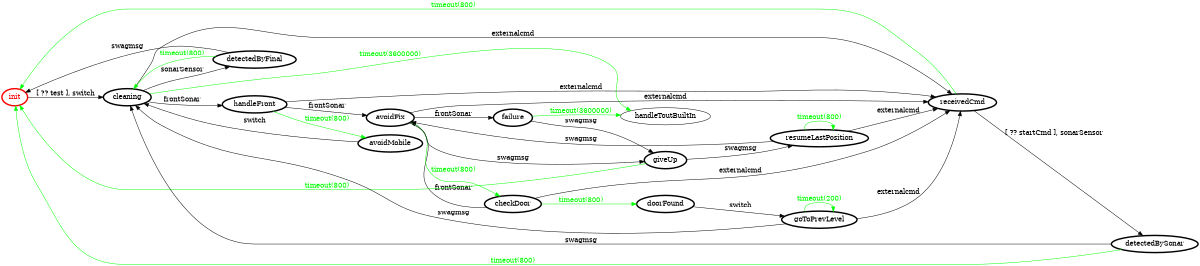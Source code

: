 /*
*
* A GraphViz DOT FSM description 
* Please use a GraphViz visualizer (like http://www.webgraphviz.com)
*  
*/

digraph finite_state_machine {
	rankdir=LR
	size="8,5"
	
	init [ color = red ][ fontcolor = red ][ penwidth = 3 ]
	cleaning [ color = black ][ fontcolor = black ][ penwidth = 3 ]
	handleFront [ color = black ][ fontcolor = black ][ penwidth = 3 ]
	detectedByFinal [ color = black ][ fontcolor = black ][ penwidth = 3 ]
	checkDoor [ color = black ][ fontcolor = black ][ penwidth = 3 ]
	giveUp [ color = black ][ fontcolor = black ][ penwidth = 3 ]
	avoidFix [ color = black ][ fontcolor = black ][ penwidth = 3 ]
	failure [ color = black ][ fontcolor = black ][ penwidth = 3 ]
	goToPrevLevel [ color = black ][ fontcolor = black ][ penwidth = 3 ]
	resumeLastPosition [ color = black ][ fontcolor = black ][ penwidth = 3 ]
	doorFound [ color = black ][ fontcolor = black ][ penwidth = 3 ]
	detectedBySonar [ color = black ][ fontcolor = black ][ penwidth = 3 ]
	receivedCmd [ color = black ][ fontcolor = black ][ penwidth = 3 ]
	avoidMobile [ color = black ][ fontcolor = black ][ penwidth = 3 ]
	
	cleaning -> handleToutBuiltIn [ label = "timeout(3600000)" ][ color = green ][ fontcolor = green ]
	goToPrevLevel -> goToPrevLevel [ label = "timeout(200)" ][ color = green ][ fontcolor = green ]
	checkDoor -> avoidFix [ label = "frontSonar" ][ color = black ][ fontcolor = black ]
	avoidFix -> failure [ label = "frontSonar" ][ color = black ][ fontcolor = black ]
	detectedBySonar -> init [ label = "timeout(800)" ][ color = green ][ fontcolor = green ]
	avoidMobile -> cleaning [ label = "switch" ][ color = black ][ fontcolor = black ]
	avoidFix -> checkDoor [ label = "timeout(800)" ][ color = green ][ fontcolor = green ]
	avoidFix -> giveUp [ label = "swagmsg" ][ color = black ][ fontcolor = black ]
	checkDoor -> receivedCmd [ label = "externalcmd" ][ color = black ][ fontcolor = black ]
	giveUp -> resumeLastPosition [ label = "swagmsg" ][ color = black ][ fontcolor = black ]
	detectedBySonar -> cleaning [ label = "swagmsg" ][ color = black ][ fontcolor = black ]
	failure -> giveUp [ label = "swagmsg" ][ color = black ][ fontcolor = black ]
	receivedCmd -> init [ label = "timeout(800)" ][ color = green ][ fontcolor = green ]
	doorFound -> goToPrevLevel [ label = "switch" ][ color = black ][ fontcolor = black ]
	avoidFix -> receivedCmd [ label = "externalcmd" ][ color = black ][ fontcolor = black ]
	cleaning -> detectedByFinal [ label = "sonarSensor" ][ color = black ][ fontcolor = black ]
	resumeLastPosition -> resumeLastPosition [ label = "timeout(800)" ][ color = green ][ fontcolor = green ]
	handleFront -> avoidMobile [ label = "timeout(800)" ][ color = green ][ fontcolor = green ]
	init -> cleaning [ label = "[ ?? test ], switch" ][ color = black ][ fontcolor = black ]
	detectedByFinal -> init [ label = "swagmsg" ][ color = black ][ fontcolor = black ]
	handleFront -> avoidFix [ label = "frontSonar" ][ color = black ][ fontcolor = black ]
	goToPrevLevel -> cleaning [ label = "swagmsg" ][ color = black ][ fontcolor = black ]
	resumeLastPosition -> receivedCmd [ label = "externalcmd" ][ color = black ][ fontcolor = black ]
	receivedCmd -> detectedBySonar [ label = "[ ?? startCmd ], sonarSensor" ][ color = black ][ fontcolor = black ]
	cleaning -> handleFront [ label = "frontSonar" ][ color = black ][ fontcolor = black ]
	handleFront -> receivedCmd [ label = "externalcmd" ][ color = black ][ fontcolor = black ]
	checkDoor -> doorFound [ label = "timeout(800)" ][ color = green ][ fontcolor = green ]
	giveUp -> init [ label = "timeout(800)" ][ color = green ][ fontcolor = green ]
	failure -> handleToutBuiltIn [ label = "timeout(3600000)" ][ color = green ][ fontcolor = green ]
	cleaning -> receivedCmd [ label = "externalcmd" ][ color = black ][ fontcolor = black ]
	detectedByFinal -> cleaning [ label = "timeout(800)" ][ color = green ][ fontcolor = green ]
	resumeLastPosition -> avoidFix [ label = "swagmsg" ][ color = black ][ fontcolor = black ]
	goToPrevLevel -> receivedCmd [ label = "externalcmd" ][ color = black ][ fontcolor = black ]
}
